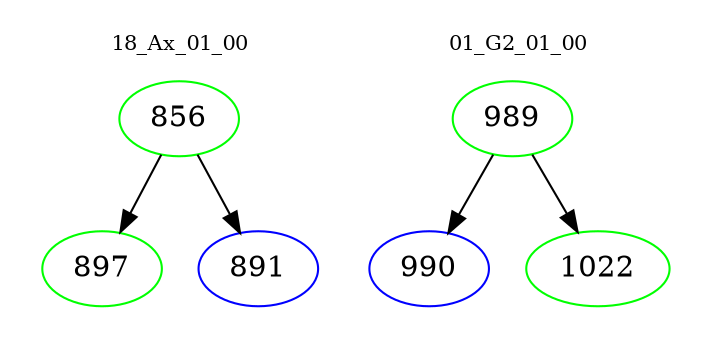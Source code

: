 digraph{
subgraph cluster_0 {
color = white
label = "18_Ax_01_00";
fontsize=10;
T0_856 [label="856", color="green"]
T0_856 -> T0_897 [color="black"]
T0_897 [label="897", color="green"]
T0_856 -> T0_891 [color="black"]
T0_891 [label="891", color="blue"]
}
subgraph cluster_1 {
color = white
label = "01_G2_01_00";
fontsize=10;
T1_989 [label="989", color="green"]
T1_989 -> T1_990 [color="black"]
T1_990 [label="990", color="blue"]
T1_989 -> T1_1022 [color="black"]
T1_1022 [label="1022", color="green"]
}
}
